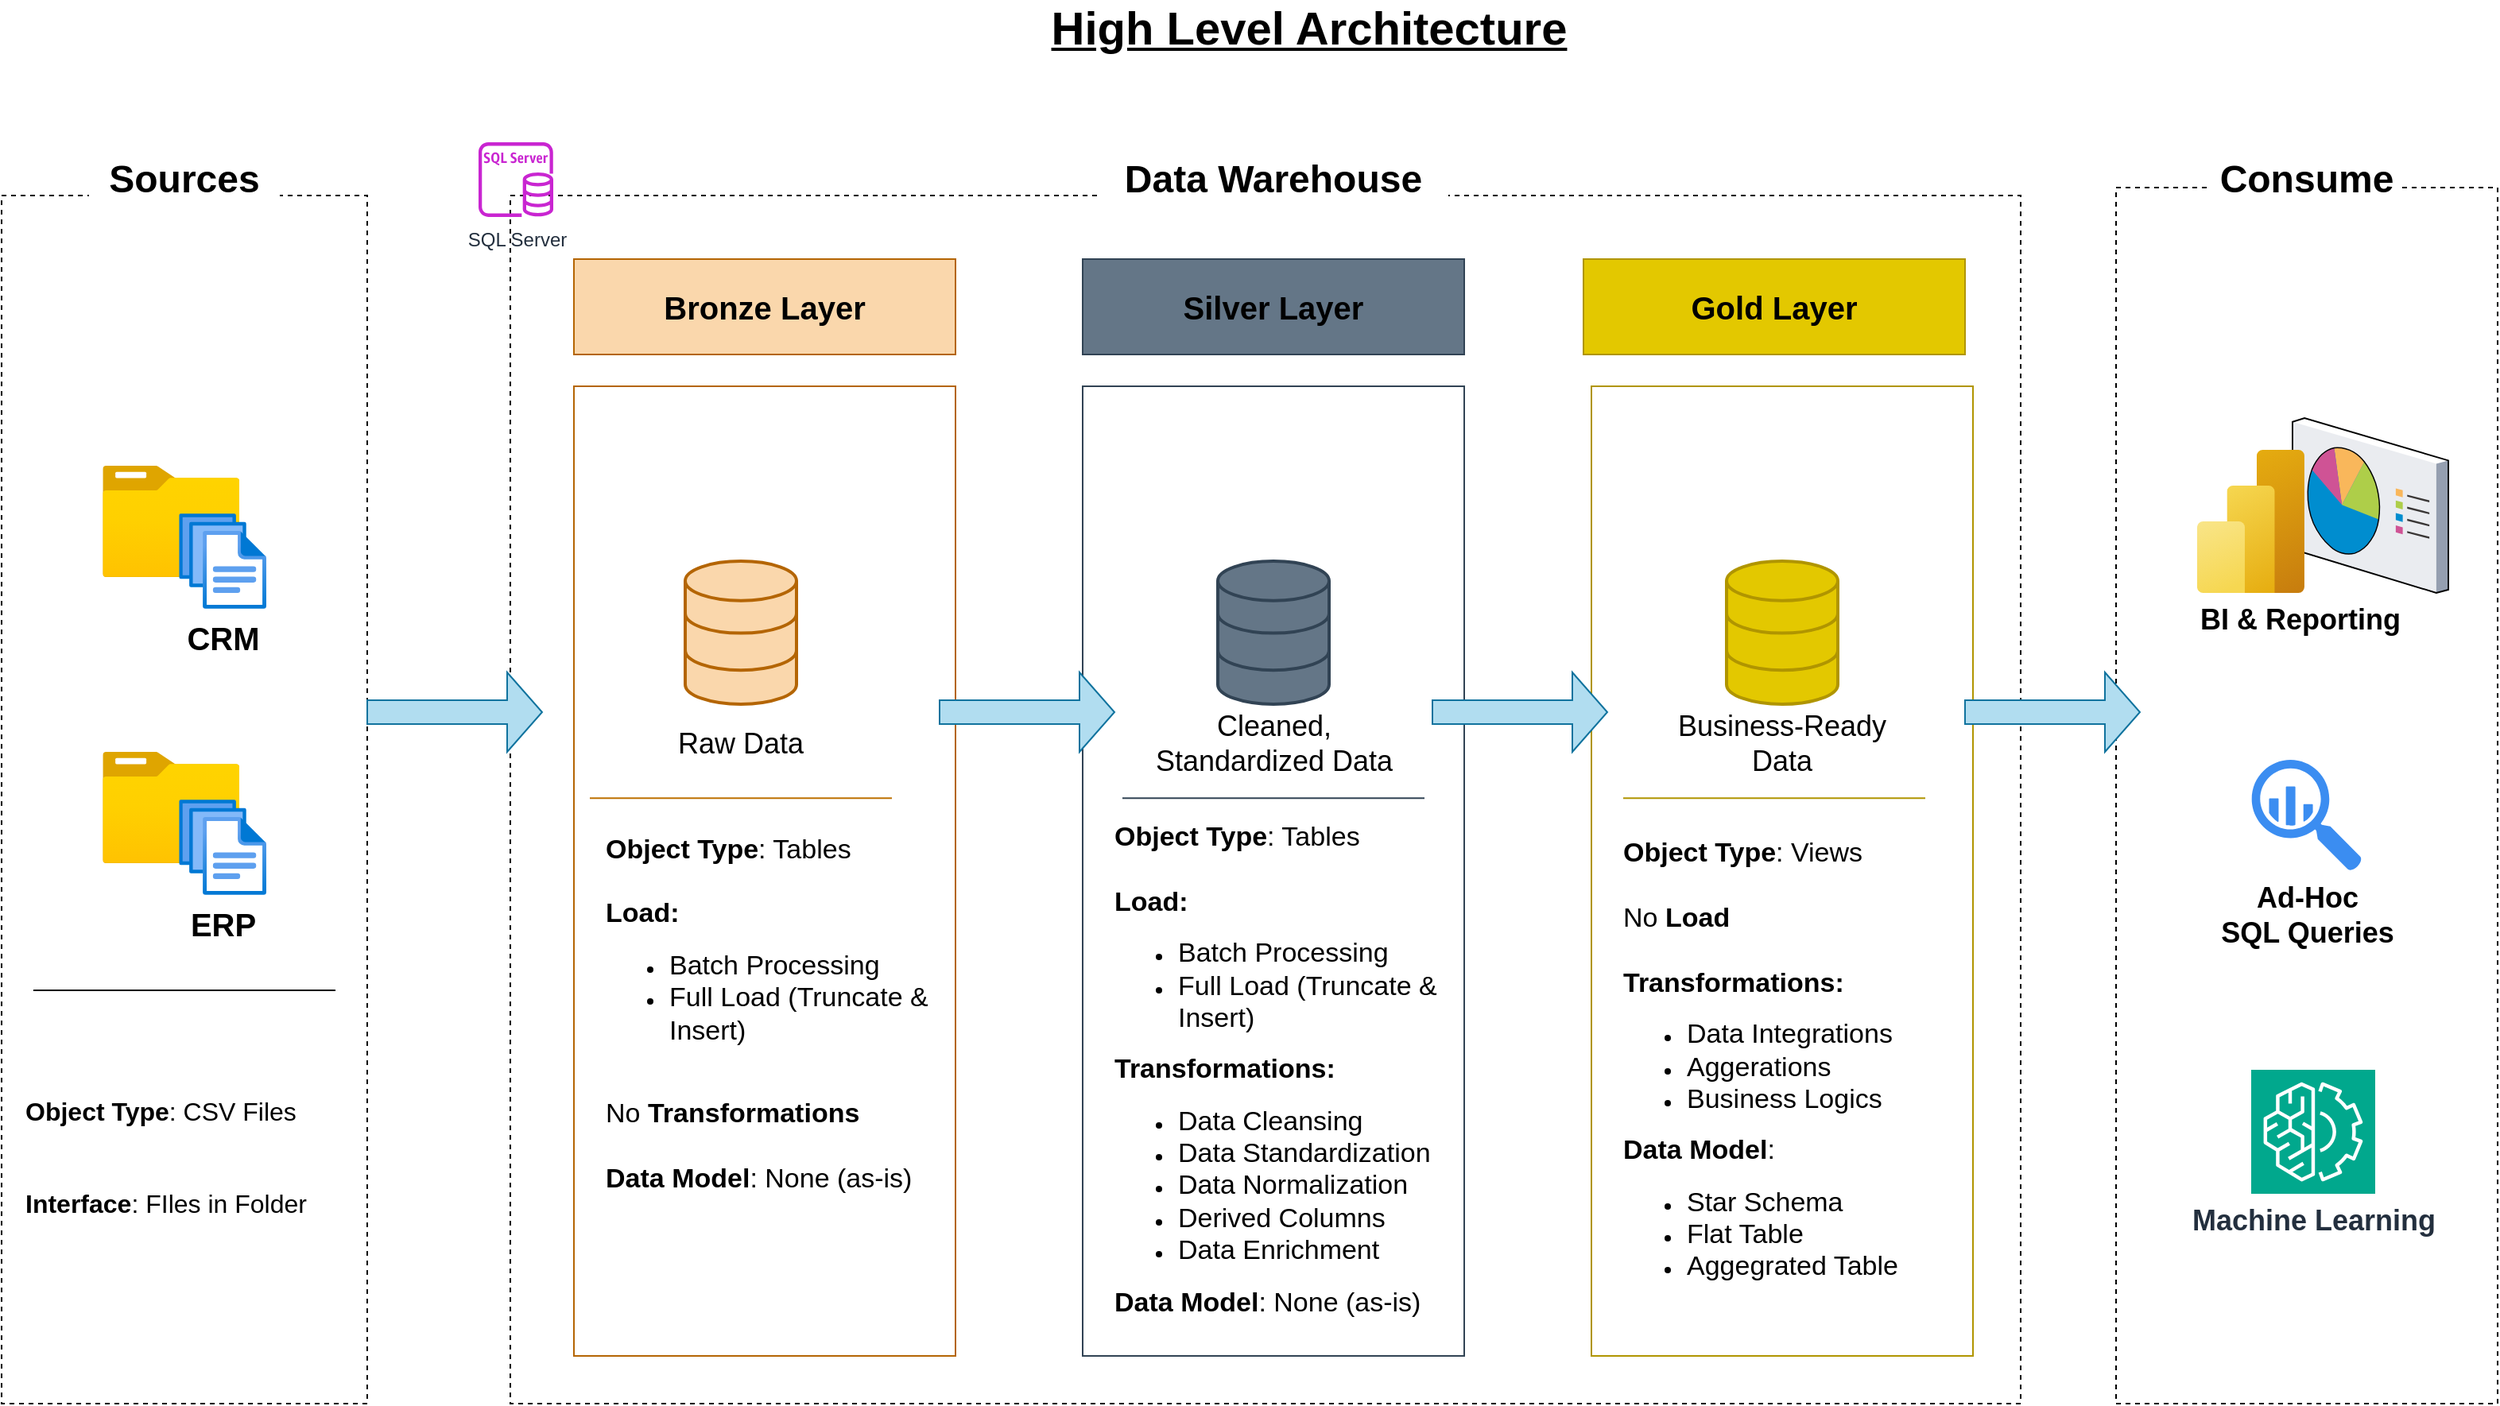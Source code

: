 <mxfile version="27.0.9">
  <diagram name="Page-1" id="4lxisS6jDW5UB_R0gl0d">
    <mxGraphModel dx="2302" dy="1380" grid="1" gridSize="10" guides="1" tooltips="1" connect="1" arrows="1" fold="1" page="1" pageScale="1" pageWidth="850" pageHeight="1100" math="0" shadow="0">
      <root>
        <mxCell id="0" />
        <mxCell id="1" parent="0" />
        <mxCell id="Yq4m42GZPtsUUqrVjswV-1" value="High Level Architecture" style="text;html=1;align=center;verticalAlign=middle;whiteSpace=wrap;rounded=0;fontStyle=5;fontSize=29;labelBackgroundColor=none;labelBorderColor=none;" parent="1" vertex="1">
          <mxGeometry x="705" y="120" width="355" height="30" as="geometry" />
        </mxCell>
        <mxCell id="Yq4m42GZPtsUUqrVjswV-2" value="" style="rounded=0;whiteSpace=wrap;html=1;labelBorderColor=none;fontColor=default;fillColor=none;dashed=1;strokeColor=light-dark(#000000,#B1AFAF);" parent="1" vertex="1">
          <mxGeometry x="60" y="240" width="230" height="760" as="geometry" />
        </mxCell>
        <mxCell id="fP_lL4izvb8EHnrkXjVt-1" value="&lt;b&gt;Sources&lt;/b&gt;" style="rounded=0;whiteSpace=wrap;html=1;strokeColor=none;fontSize=24;" parent="1" vertex="1">
          <mxGeometry x="115" y="200" width="120" height="60" as="geometry" />
        </mxCell>
        <mxCell id="fP_lL4izvb8EHnrkXjVt-2" value="" style="rounded=0;whiteSpace=wrap;html=1;labelBorderColor=none;fontColor=default;fillColor=none;dashed=1;strokeColor=light-dark(#000000,#B1AFAF);" parent="1" vertex="1">
          <mxGeometry x="380" y="240" width="950" height="760" as="geometry" />
        </mxCell>
        <mxCell id="fP_lL4izvb8EHnrkXjVt-3" value="" style="rounded=0;whiteSpace=wrap;html=1;labelBorderColor=none;fontColor=default;fillColor=none;dashed=1;strokeColor=light-dark(#000000,#B1AFAF);" parent="1" vertex="1">
          <mxGeometry x="1390" y="235" width="240" height="765" as="geometry" />
        </mxCell>
        <mxCell id="fP_lL4izvb8EHnrkXjVt-4" value="&lt;b&gt;Data Warehouse&lt;/b&gt;" style="rounded=0;whiteSpace=wrap;html=1;strokeColor=none;fontSize=24;" parent="1" vertex="1">
          <mxGeometry x="750" y="200" width="220" height="60" as="geometry" />
        </mxCell>
        <mxCell id="fP_lL4izvb8EHnrkXjVt-5" value="&lt;b&gt;Consume&lt;/b&gt;" style="rounded=0;whiteSpace=wrap;html=1;strokeColor=none;fontSize=24;" parent="1" vertex="1">
          <mxGeometry x="1450" y="200" width="120" height="60" as="geometry" />
        </mxCell>
        <mxCell id="fP_lL4izvb8EHnrkXjVt-8" value="&lt;b&gt;Bronze Layer&lt;/b&gt;" style="rounded=0;whiteSpace=wrap;html=1;fillColor=#fad7ac;strokeColor=#b46504;fontSize=20;" parent="1" vertex="1">
          <mxGeometry x="420" y="280" width="240" height="60" as="geometry" />
        </mxCell>
        <mxCell id="fP_lL4izvb8EHnrkXjVt-9" value="" style="rounded=0;whiteSpace=wrap;html=1;fillColor=none;strokeColor=#b46504;fontSize=20;" parent="1" vertex="1">
          <mxGeometry x="420" y="360" width="240" height="610" as="geometry" />
        </mxCell>
        <mxCell id="fP_lL4izvb8EHnrkXjVt-10" value="" style="rounded=0;whiteSpace=wrap;html=1;fillColor=none;strokeColor=#314354;fontSize=20;fontColor=#ffffff;" parent="1" vertex="1">
          <mxGeometry x="740" y="360" width="240" height="610" as="geometry" />
        </mxCell>
        <mxCell id="fP_lL4izvb8EHnrkXjVt-11" value="" style="rounded=0;whiteSpace=wrap;html=1;fillColor=none;strokeColor=#B09500;fontSize=20;fontColor=#000000;" parent="1" vertex="1">
          <mxGeometry x="1060" y="360" width="240" height="610" as="geometry" />
        </mxCell>
        <mxCell id="fP_lL4izvb8EHnrkXjVt-12" value="&lt;b&gt;&lt;font style=&quot;color: rgb(0, 0, 0);&quot;&gt;Silver Layer&lt;/font&gt;&lt;/b&gt;" style="rounded=0;whiteSpace=wrap;html=1;fontSize=20;fillColor=#647687;strokeColor=#314354;fontColor=#ffffff;" parent="1" vertex="1">
          <mxGeometry x="740" y="280" width="240" height="60" as="geometry" />
        </mxCell>
        <mxCell id="fP_lL4izvb8EHnrkXjVt-13" value="&lt;b&gt;Gold Layer&lt;/b&gt;" style="rounded=0;whiteSpace=wrap;html=1;fillColor=#e3c800;strokeColor=#B09500;fontSize=20;fontColor=#000000;" parent="1" vertex="1">
          <mxGeometry x="1055" y="280" width="240" height="60" as="geometry" />
        </mxCell>
        <mxCell id="fP_lL4izvb8EHnrkXjVt-18" value="" style="group" parent="1" vertex="1" connectable="0">
          <mxGeometry x="123.51" y="410" width="102.98" height="90" as="geometry" />
        </mxCell>
        <mxCell id="fP_lL4izvb8EHnrkXjVt-15" value="" style="image;aspect=fixed;html=1;points=[];align=center;fontSize=12;image=img/lib/azure2/general/Folder_Blank.svg;" parent="fP_lL4izvb8EHnrkXjVt-18" vertex="1">
          <mxGeometry width="86.25" height="70" as="geometry" />
        </mxCell>
        <mxCell id="fP_lL4izvb8EHnrkXjVt-16" value="&lt;b&gt;&lt;font style=&quot;font-size: 20px;&quot;&gt;CRM&lt;/font&gt;&lt;/b&gt;" style="image;aspect=fixed;html=1;points=[];align=center;fontSize=12;image=img/lib/azure2/general/Files.svg;" parent="fP_lL4izvb8EHnrkXjVt-18" vertex="1">
          <mxGeometry x="48.12" y="30" width="54.86" height="60" as="geometry" />
        </mxCell>
        <mxCell id="fP_lL4izvb8EHnrkXjVt-19" value="" style="group" parent="1" vertex="1" connectable="0">
          <mxGeometry x="123.51" y="590" width="102.98" height="90" as="geometry" />
        </mxCell>
        <mxCell id="fP_lL4izvb8EHnrkXjVt-20" value="" style="image;aspect=fixed;html=1;points=[];align=center;fontSize=12;image=img/lib/azure2/general/Folder_Blank.svg;" parent="fP_lL4izvb8EHnrkXjVt-19" vertex="1">
          <mxGeometry width="86.25" height="70" as="geometry" />
        </mxCell>
        <mxCell id="fP_lL4izvb8EHnrkXjVt-21" value="&lt;b&gt;&lt;font style=&quot;font-size: 20px;&quot;&gt;ERP&lt;/font&gt;&lt;/b&gt;&lt;div&gt;&lt;b&gt;&lt;font style=&quot;font-size: 20px;&quot;&gt;&lt;br&gt;&lt;/font&gt;&lt;/b&gt;&lt;/div&gt;" style="image;aspect=fixed;html=1;points=[];align=center;fontSize=12;image=img/lib/azure2/general/Files.svg;" parent="fP_lL4izvb8EHnrkXjVt-19" vertex="1">
          <mxGeometry x="48.12" y="30" width="54.86" height="60" as="geometry" />
        </mxCell>
        <mxCell id="fP_lL4izvb8EHnrkXjVt-24" value="" style="endArrow=none;html=1;rounded=0;" parent="1" edge="1">
          <mxGeometry width="50" height="50" relative="1" as="geometry">
            <mxPoint x="270" y="740" as="sourcePoint" />
            <mxPoint x="80" y="740" as="targetPoint" />
          </mxGeometry>
        </mxCell>
        <mxCell id="fP_lL4izvb8EHnrkXjVt-25" value="&lt;font style=&quot;font-size: 16px;&quot;&gt;&lt;b&gt;Object Type&lt;/b&gt;: CSV Files&lt;/font&gt;&lt;div&gt;&lt;span style=&quot;font-size: 16px;&quot;&gt;&lt;br&gt;&lt;/span&gt;&lt;/div&gt;&lt;div&gt;&lt;span style=&quot;font-size: 16px;&quot;&gt;&lt;br&gt;&lt;/span&gt;&lt;div&gt;&lt;font style=&quot;font-size: 16px;&quot;&gt;&lt;b&gt;Interface&lt;/b&gt;: FIles in Folder&amp;nbsp;&lt;/font&gt;&lt;/div&gt;&lt;/div&gt;" style="text;html=1;align=left;verticalAlign=middle;whiteSpace=wrap;rounded=0;" parent="1" vertex="1">
          <mxGeometry x="72.5" y="790" width="205" height="110" as="geometry" />
        </mxCell>
        <mxCell id="fP_lL4izvb8EHnrkXjVt-26" value="" style="html=1;verticalLabelPosition=bottom;align=center;labelBackgroundColor=#ffffff;verticalAlign=top;strokeWidth=2;strokeColor=#b46504;shadow=0;dashed=0;shape=mxgraph.ios7.icons.data;fillColor=#fad7ac;" parent="1" vertex="1">
          <mxGeometry x="490" y="470" width="70" height="90" as="geometry" />
        </mxCell>
        <mxCell id="fP_lL4izvb8EHnrkXjVt-27" value="" style="html=1;verticalLabelPosition=bottom;align=center;labelBackgroundColor=#ffffff;verticalAlign=top;strokeWidth=2;strokeColor=#314354;shadow=0;dashed=0;shape=mxgraph.ios7.icons.data;fillColor=#647687;fontColor=#ffffff;" parent="1" vertex="1">
          <mxGeometry x="825" y="470" width="70" height="90" as="geometry" />
        </mxCell>
        <mxCell id="fP_lL4izvb8EHnrkXjVt-28" value="" style="html=1;verticalLabelPosition=bottom;align=center;labelBackgroundColor=#ffffff;verticalAlign=top;strokeWidth=2;strokeColor=#B09500;shadow=0;dashed=0;shape=mxgraph.ios7.icons.data;fillColor=#e3c800;fontColor=#000000;" parent="1" vertex="1">
          <mxGeometry x="1145" y="470" width="70" height="90" as="geometry" />
        </mxCell>
        <mxCell id="fP_lL4izvb8EHnrkXjVt-29" value="" style="shape=singleArrow;whiteSpace=wrap;html=1;fillColor=#b1ddf0;strokeColor=#10739e;" parent="1" vertex="1">
          <mxGeometry x="290" y="540" width="110" height="50" as="geometry" />
        </mxCell>
        <mxCell id="fP_lL4izvb8EHnrkXjVt-30" value="" style="shape=singleArrow;whiteSpace=wrap;html=1;fillColor=#b1ddf0;strokeColor=#10739e;" parent="1" vertex="1">
          <mxGeometry x="650" y="540" width="110" height="50" as="geometry" />
        </mxCell>
        <mxCell id="fP_lL4izvb8EHnrkXjVt-31" value="" style="shape=singleArrow;whiteSpace=wrap;html=1;fillColor=#b1ddf0;strokeColor=#10739e;" parent="1" vertex="1">
          <mxGeometry x="960" y="540" width="110" height="50" as="geometry" />
        </mxCell>
        <mxCell id="fP_lL4izvb8EHnrkXjVt-32" value="" style="shape=singleArrow;whiteSpace=wrap;html=1;fillColor=#b1ddf0;strokeColor=#10739e;" parent="1" vertex="1">
          <mxGeometry x="1295" y="540" width="110" height="50" as="geometry" />
        </mxCell>
        <mxCell id="fP_lL4izvb8EHnrkXjVt-33" value="&lt;font style=&quot;font-size: 18px;&quot;&gt;Raw Data&lt;/font&gt;" style="text;html=1;align=center;verticalAlign=middle;whiteSpace=wrap;rounded=0;" parent="1" vertex="1">
          <mxGeometry x="480" y="570" width="90" height="30" as="geometry" />
        </mxCell>
        <mxCell id="fP_lL4izvb8EHnrkXjVt-34" value="Cleaned, Standardized Data" style="text;html=1;align=center;verticalAlign=middle;whiteSpace=wrap;rounded=0;fontSize=18;" parent="1" vertex="1">
          <mxGeometry x="782.5" y="570" width="155" height="30" as="geometry" />
        </mxCell>
        <mxCell id="fP_lL4izvb8EHnrkXjVt-35" value="&lt;font style=&quot;font-size: 18px;&quot;&gt;Business-Ready Data&lt;/font&gt;" style="text;html=1;align=center;verticalAlign=middle;whiteSpace=wrap;rounded=0;" parent="1" vertex="1">
          <mxGeometry x="1105" y="570" width="150" height="30" as="geometry" />
        </mxCell>
        <mxCell id="fP_lL4izvb8EHnrkXjVt-37" value="" style="endArrow=none;html=1;rounded=0;fillColor=#f0a30a;strokeColor=#BD7000;" parent="1" edge="1">
          <mxGeometry width="50" height="50" relative="1" as="geometry">
            <mxPoint x="620" y="619.17" as="sourcePoint" />
            <mxPoint x="430" y="619.17" as="targetPoint" />
          </mxGeometry>
        </mxCell>
        <mxCell id="fP_lL4izvb8EHnrkXjVt-38" value="" style="endArrow=none;html=1;rounded=0;fillColor=#647687;strokeColor=#314354;" parent="1" edge="1">
          <mxGeometry width="50" height="50" relative="1" as="geometry">
            <mxPoint x="955" y="619.17" as="sourcePoint" />
            <mxPoint x="765" y="619.17" as="targetPoint" />
          </mxGeometry>
        </mxCell>
        <mxCell id="fP_lL4izvb8EHnrkXjVt-39" value="" style="endArrow=none;html=1;rounded=0;fillColor=#e3c800;strokeColor=#B09500;" parent="1" edge="1">
          <mxGeometry width="50" height="50" relative="1" as="geometry">
            <mxPoint x="1270" y="619.17" as="sourcePoint" />
            <mxPoint x="1080" y="619.17" as="targetPoint" />
          </mxGeometry>
        </mxCell>
        <mxCell id="fP_lL4izvb8EHnrkXjVt-43" value="&lt;font style=&quot;font-size: 17px;&quot;&gt;&lt;b style=&quot;&quot;&gt;Object Type&lt;/b&gt;: Tables&lt;/font&gt;&lt;div&gt;&lt;span style=&quot;font-size: 17px;&quot;&gt;&lt;br&gt;&lt;/span&gt;&lt;div&gt;&lt;font style=&quot;font-size: 17px;&quot;&gt;&lt;b&gt;Load:&amp;nbsp;&lt;/b&gt;&amp;nbsp;&lt;/font&gt;&lt;/div&gt;&lt;div&gt;&lt;ul&gt;&lt;li&gt;&lt;font style=&quot;font-size: 17px;&quot;&gt;Batch Processing&lt;/font&gt;&lt;/li&gt;&lt;li&gt;&lt;font style=&quot;font-size: 17px;&quot;&gt;Full Load (Truncate &amp;amp; Insert)&lt;/font&gt;&lt;/li&gt;&lt;/ul&gt;&lt;/div&gt;&lt;div&gt;&lt;font style=&quot;font-size: 17px;&quot;&gt;&lt;br&gt;&lt;/font&gt;&lt;/div&gt;&lt;div&gt;&lt;font style=&quot;font-size: 17px;&quot;&gt;No &lt;b&gt;Transformations&lt;/b&gt;&lt;/font&gt;&lt;/div&gt;&lt;div&gt;&lt;font style=&quot;font-size: 17px;&quot;&gt;&lt;b&gt;&lt;br&gt;&lt;/b&gt;&lt;/font&gt;&lt;/div&gt;&lt;div&gt;&lt;font style=&quot;font-size: 17px;&quot;&gt;&lt;b style=&quot;&quot;&gt;Data Model&lt;/b&gt;: None (as-is)&lt;span style=&quot;background-color: transparent; color: light-dark(rgb(0, 0, 0), rgb(255, 255, 255));&quot;&gt;&amp;nbsp;&lt;/span&gt;&lt;/font&gt;&lt;/div&gt;&lt;/div&gt;" style="text;html=1;align=left;verticalAlign=middle;whiteSpace=wrap;rounded=0;" parent="1" vertex="1">
          <mxGeometry x="437.5" y="640" width="205" height="230" as="geometry" />
        </mxCell>
        <mxCell id="fP_lL4izvb8EHnrkXjVt-44" value="&lt;font style=&quot;font-size: 17px;&quot;&gt;&lt;b style=&quot;&quot;&gt;Object Type&lt;/b&gt;: Tables&lt;/font&gt;&lt;div&gt;&lt;span style=&quot;font-size: 17px;&quot;&gt;&lt;br&gt;&lt;/span&gt;&lt;div&gt;&lt;font style=&quot;font-size: 17px;&quot;&gt;&lt;b&gt;Load:&amp;nbsp;&lt;/b&gt;&amp;nbsp;&lt;/font&gt;&lt;/div&gt;&lt;div&gt;&lt;ul&gt;&lt;li&gt;&lt;font style=&quot;font-size: 17px;&quot;&gt;Batch Processing&lt;/font&gt;&lt;/li&gt;&lt;li&gt;&lt;font style=&quot;font-size: 17px;&quot;&gt;Full Load (Truncate &amp;amp; Insert)&lt;/font&gt;&lt;/li&gt;&lt;/ul&gt;&lt;/div&gt;&lt;div&gt;&lt;b style=&quot;font-size: 17px; background-color: transparent; color: light-dark(rgb(0, 0, 0), rgb(255, 255, 255));&quot;&gt;Transformations:&lt;/b&gt;&lt;/div&gt;&lt;div&gt;&lt;ul&gt;&lt;li&gt;&lt;span style=&quot;font-size: 17px;&quot;&gt;Data Cleansing&lt;/span&gt;&lt;/li&gt;&lt;li&gt;&lt;span style=&quot;font-size: 17px;&quot;&gt;Data Standardization&lt;/span&gt;&lt;/li&gt;&lt;li&gt;&lt;span style=&quot;font-size: 17px;&quot;&gt;Data Normalization&lt;/span&gt;&lt;/li&gt;&lt;li&gt;&lt;span style=&quot;font-size: 17px;&quot;&gt;Derived Columns&lt;/span&gt;&lt;/li&gt;&lt;li&gt;&lt;span style=&quot;font-size: 17px;&quot;&gt;Data Enrichment&lt;/span&gt;&lt;/li&gt;&lt;/ul&gt;&lt;/div&gt;&lt;div&gt;&lt;font style=&quot;font-size: 17px;&quot;&gt;&lt;b style=&quot;&quot;&gt;Data Model&lt;/b&gt;: None (as-is)&lt;span style=&quot;background-color: transparent; color: light-dark(rgb(0, 0, 0), rgb(255, 255, 255));&quot;&gt;&amp;nbsp;&lt;/span&gt;&lt;/font&gt;&lt;/div&gt;&lt;/div&gt;" style="text;html=1;align=left;verticalAlign=middle;whiteSpace=wrap;rounded=0;" parent="1" vertex="1">
          <mxGeometry x="757.5" y="640" width="205" height="300" as="geometry" />
        </mxCell>
        <mxCell id="fP_lL4izvb8EHnrkXjVt-45" value="&lt;font style=&quot;font-size: 17px;&quot;&gt;&lt;b style=&quot;&quot;&gt;Object Type&lt;/b&gt;: Views&lt;/font&gt;&lt;div&gt;&lt;span style=&quot;font-size: 17px;&quot;&gt;&lt;br&gt;&lt;/span&gt;&lt;div&gt;&lt;font style=&quot;font-size: 17px;&quot;&gt;No&amp;nbsp;&lt;b&gt;Load&lt;/b&gt;&lt;/font&gt;&lt;/div&gt;&lt;div&gt;&lt;font style=&quot;font-size: 17px;&quot;&gt;&lt;b&gt;&lt;br&gt;&lt;/b&gt;&lt;/font&gt;&lt;/div&gt;&lt;div&gt;&lt;b style=&quot;background-color: transparent; color: light-dark(rgb(0, 0, 0), rgb(255, 255, 255)); font-size: 17px;&quot;&gt;Transformations:&lt;/b&gt;&lt;/div&gt;&lt;div&gt;&lt;ul&gt;&lt;li&gt;&lt;span style=&quot;font-size: 17px;&quot;&gt;Data Integrations&lt;/span&gt;&lt;/li&gt;&lt;li&gt;&lt;span style=&quot;font-size: 17px;&quot;&gt;Aggerations&lt;/span&gt;&lt;/li&gt;&lt;li&gt;&lt;span style=&quot;font-size: 17px;&quot;&gt;Business Logics&lt;/span&gt;&lt;/li&gt;&lt;/ul&gt;&lt;/div&gt;&lt;div&gt;&lt;font style=&quot;font-size: 17px;&quot;&gt;&lt;b style=&quot;&quot;&gt;Data Model&lt;/b&gt;:&amp;nbsp;&lt;/font&gt;&lt;/div&gt;&lt;/div&gt;&lt;div&gt;&lt;ul&gt;&lt;li&gt;&lt;font style=&quot;font-size: 17px;&quot;&gt;Star Schema&lt;/font&gt;&lt;/li&gt;&lt;li&gt;&lt;font style=&quot;font-size: 17px;&quot;&gt;Flat Table&lt;/font&gt;&lt;/li&gt;&lt;li&gt;&lt;font style=&quot;font-size: 17px;&quot;&gt;Aggegrated Table&lt;/font&gt;&lt;/li&gt;&lt;/ul&gt;&lt;/div&gt;" style="text;html=1;align=left;verticalAlign=middle;whiteSpace=wrap;rounded=0;" parent="1" vertex="1">
          <mxGeometry x="1077.5" y="640" width="205" height="300" as="geometry" />
        </mxCell>
        <mxCell id="fP_lL4izvb8EHnrkXjVt-66" value="" style="group" parent="1" vertex="1" connectable="0">
          <mxGeometry x="1440.98" y="380" width="158.04" height="110" as="geometry" />
        </mxCell>
        <mxCell id="fP_lL4izvb8EHnrkXjVt-61" value="" style="verticalLabelPosition=bottom;sketch=0;aspect=fixed;html=1;verticalAlign=top;strokeColor=none;align=center;outlineConnect=0;shape=mxgraph.citrix.reporting;" parent="fP_lL4izvb8EHnrkXjVt-66" vertex="1">
          <mxGeometry x="60" width="98.04" height="110" as="geometry" />
        </mxCell>
        <mxCell id="fP_lL4izvb8EHnrkXjVt-64" value="&lt;font style=&quot;font-size: 18px;&quot;&gt;&lt;b style=&quot;&quot;&gt;BI &amp;amp; Reporting&lt;/b&gt;&lt;/font&gt;" style="image;aspect=fixed;html=1;points=[];align=left;fontSize=12;image=img/lib/azure2/analytics/Power_BI_Embedded.svg;" parent="fP_lL4izvb8EHnrkXjVt-66" vertex="1">
          <mxGeometry y="20" width="67.5" height="90" as="geometry" />
        </mxCell>
        <mxCell id="fP_lL4izvb8EHnrkXjVt-71" value="&lt;font style=&quot;font-size: 18px;&quot;&gt;&lt;b&gt;Ad-Hoc&lt;/b&gt;&lt;/font&gt;&lt;div&gt;&lt;font style=&quot;font-size: 18px;&quot;&gt;&lt;b&gt;SQL Queries&lt;/b&gt;&lt;/font&gt;&lt;/div&gt;" style="sketch=0;html=1;aspect=fixed;strokeColor=none;shadow=0;fillColor=#3B8DF1;verticalAlign=top;labelPosition=center;verticalLabelPosition=bottom;shape=mxgraph.gcp2.big_query" parent="1" vertex="1">
          <mxGeometry x="1475.35" y="595" width="69.3" height="70" as="geometry" />
        </mxCell>
        <mxCell id="fP_lL4izvb8EHnrkXjVt-72" value="&lt;b&gt;&lt;font style=&quot;font-size: 18px;&quot;&gt;Machine Learning&lt;/font&gt;&lt;/b&gt;" style="sketch=0;points=[[0,0,0],[0.25,0,0],[0.5,0,0],[0.75,0,0],[1,0,0],[0,1,0],[0.25,1,0],[0.5,1,0],[0.75,1,0],[1,1,0],[0,0.25,0],[0,0.5,0],[0,0.75,0],[1,0.25,0],[1,0.5,0],[1,0.75,0]];outlineConnect=0;fontColor=#232F3E;fillColor=#01A88D;strokeColor=#ffffff;dashed=0;verticalLabelPosition=bottom;verticalAlign=top;align=center;html=1;fontSize=12;fontStyle=0;aspect=fixed;shape=mxgraph.aws4.resourceIcon;resIcon=mxgraph.aws4.machine_learning;" parent="1" vertex="1">
          <mxGeometry x="1475" y="790" width="78" height="78" as="geometry" />
        </mxCell>
        <mxCell id="fP_lL4izvb8EHnrkXjVt-73" value="SQL Server" style="sketch=0;outlineConnect=0;fontColor=#232F3E;gradientColor=none;fillColor=#C925D1;strokeColor=none;dashed=0;verticalLabelPosition=bottom;verticalAlign=top;align=center;html=1;fontSize=12;fontStyle=0;aspect=fixed;pointerEvents=1;shape=mxgraph.aws4.rds_sql_server_instance;" parent="1" vertex="1">
          <mxGeometry x="360" y="206.5" width="47" height="47" as="geometry" />
        </mxCell>
      </root>
    </mxGraphModel>
  </diagram>
</mxfile>
